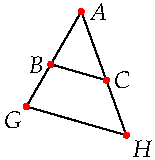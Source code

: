 settings.tex="pdflatex";

texpreamble("\usepackage{amsmath}
\usepackage{amsthm,amssymb}
\usepackage{mathpazo}
\usepackage[svgnames]{xcolor}
");
import graph;

size(80);

real t1=240;
real t2=290;

pair A=(0,0);
pair B=dir(t1);
pair C=1.2dir(t2);
pair G=1.8dir(t1);
pair H=1.8*1.2dir(t2);
//pair J=dir(t2);

draw(B--C--A--G--H--C);
//draw(B--J,dashed);

dot(Label("$A$",black),A,E,red);
dot(Label("$B$",black),B,W,red);
dot(Label("$C$",black),C,E,red);
dot(Label("$G$",black),G,SW,red);
dot(Label("$H$",black),H,SE,red);
//dot(Label("$J$",black),J,E,red);